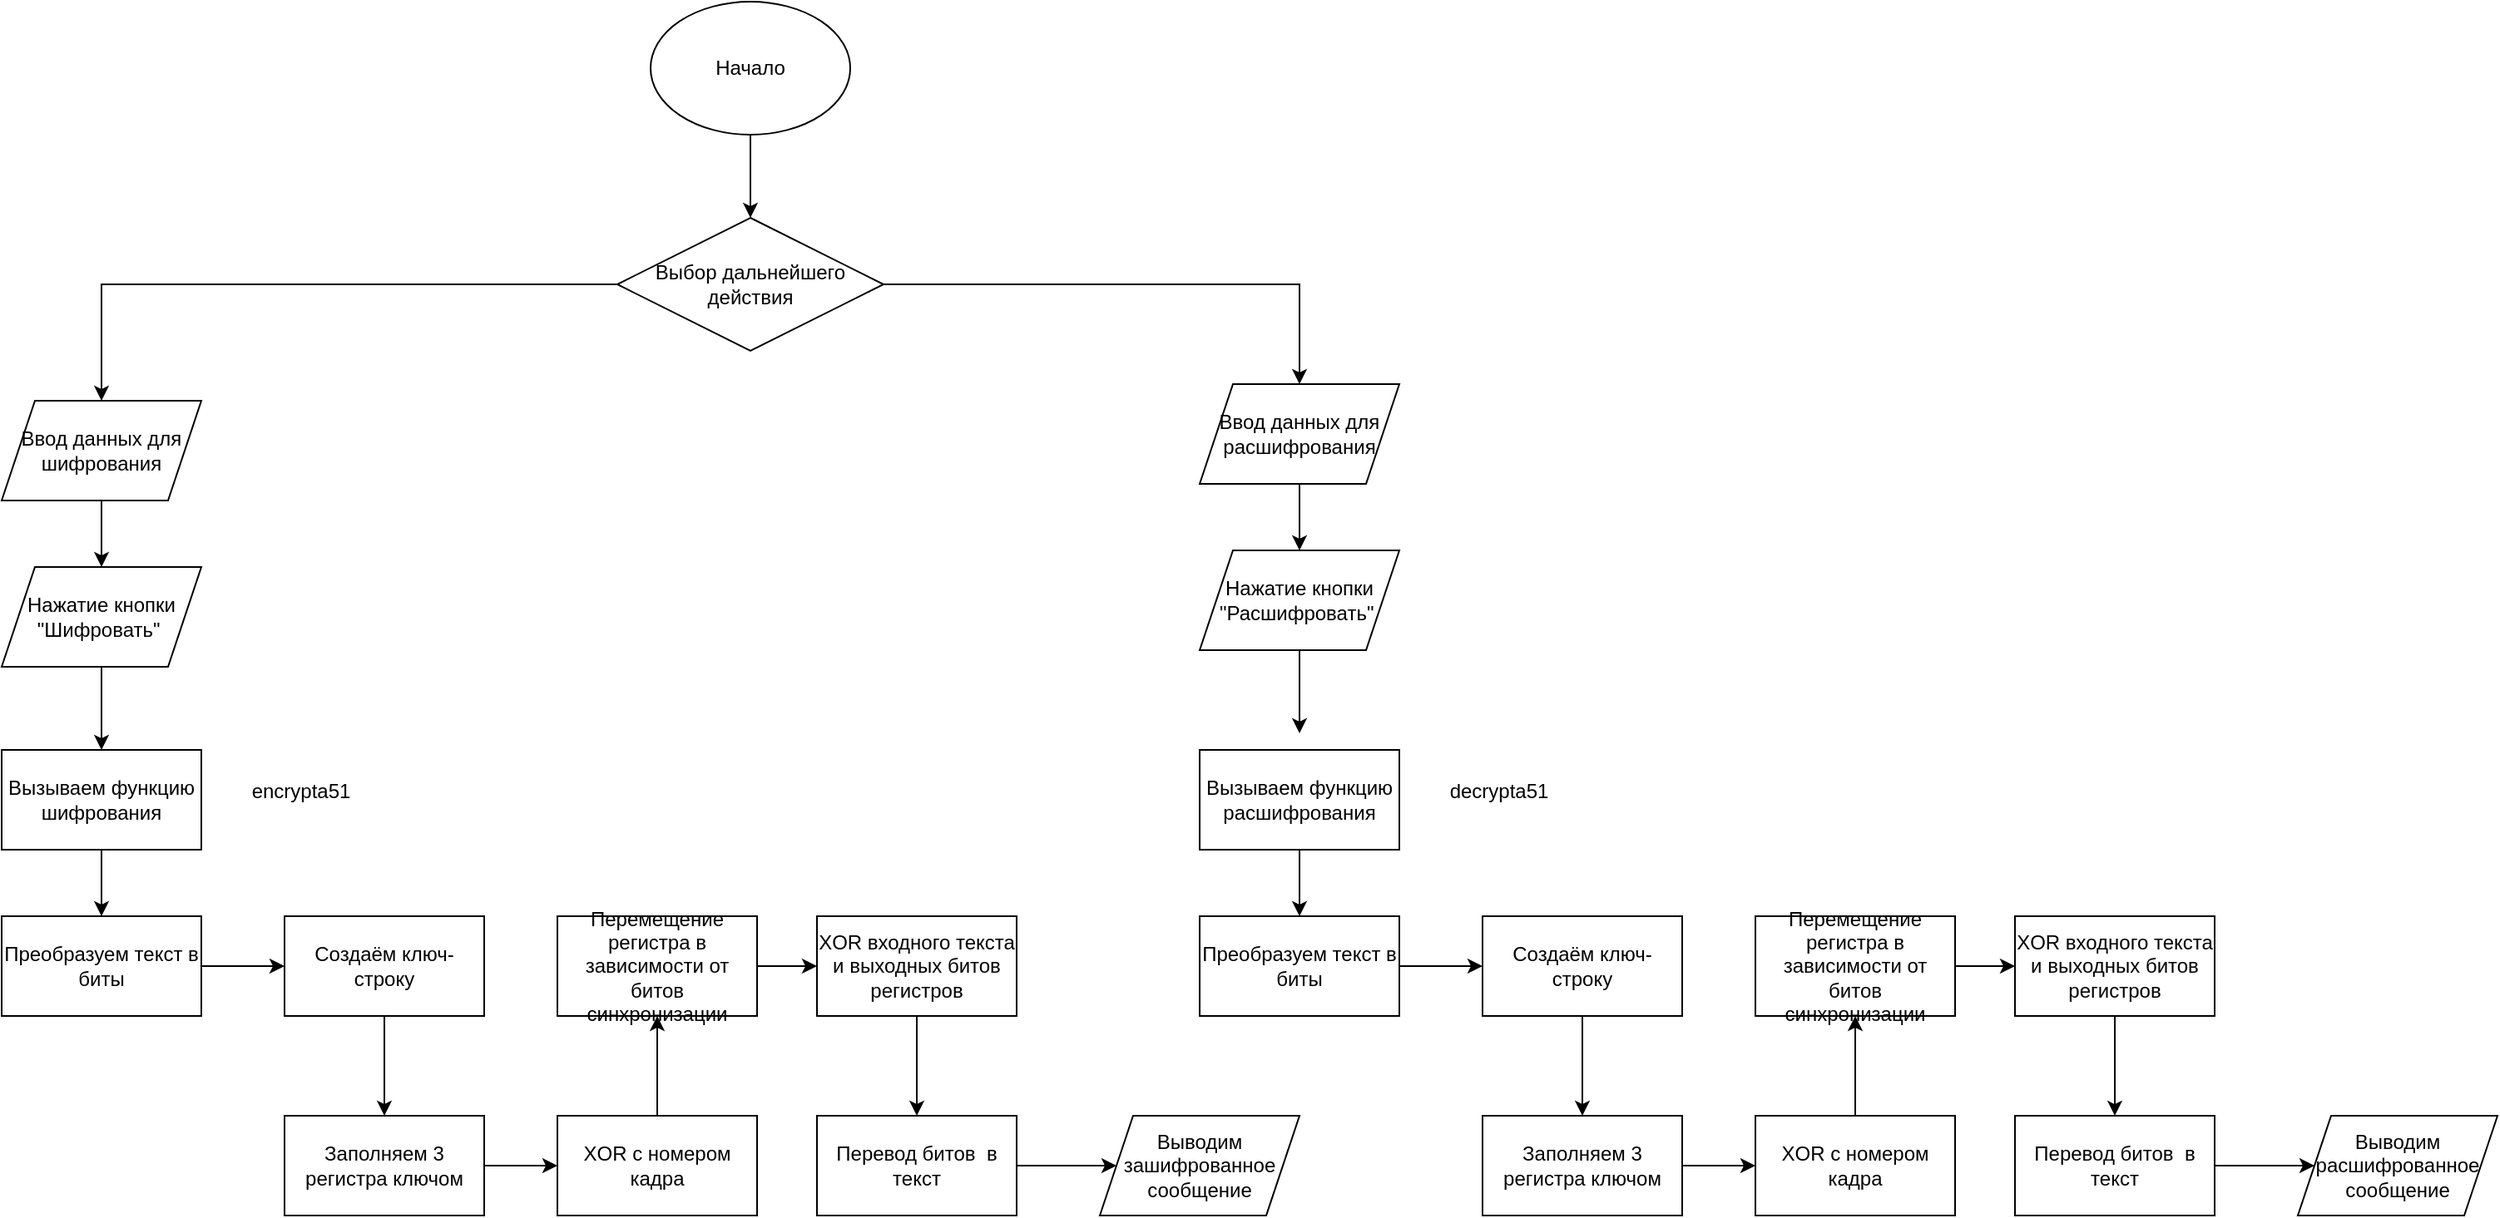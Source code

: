 <mxfile version="21.3.5" type="device">
  <diagram name="Страница 1" id="Bz_lrxthTzE5kPFzRARQ">
    <mxGraphModel dx="1509" dy="807" grid="1" gridSize="10" guides="1" tooltips="1" connect="1" arrows="1" fold="1" page="1" pageScale="1" pageWidth="827" pageHeight="1169" math="0" shadow="0">
      <root>
        <mxCell id="0" />
        <mxCell id="1" parent="0" />
        <mxCell id="dbUdUkjzLWqy8CMi3rsd-3" value="" style="edgeStyle=orthogonalEdgeStyle;rounded=0;orthogonalLoop=1;jettySize=auto;html=1;" parent="1" source="dbUdUkjzLWqy8CMi3rsd-1" target="dbUdUkjzLWqy8CMi3rsd-2" edge="1">
          <mxGeometry relative="1" as="geometry" />
        </mxCell>
        <mxCell id="dbUdUkjzLWqy8CMi3rsd-1" value="Начало" style="ellipse;whiteSpace=wrap;html=1;" parent="1" vertex="1">
          <mxGeometry x="410" y="360" width="120" height="80" as="geometry" />
        </mxCell>
        <mxCell id="dbUdUkjzLWqy8CMi3rsd-6" value="" style="edgeStyle=orthogonalEdgeStyle;rounded=0;orthogonalLoop=1;jettySize=auto;html=1;" parent="1" source="dbUdUkjzLWqy8CMi3rsd-2" target="dbUdUkjzLWqy8CMi3rsd-5" edge="1">
          <mxGeometry relative="1" as="geometry" />
        </mxCell>
        <mxCell id="dbUdUkjzLWqy8CMi3rsd-8" value="" style="edgeStyle=orthogonalEdgeStyle;rounded=0;orthogonalLoop=1;jettySize=auto;html=1;" parent="1" source="dbUdUkjzLWqy8CMi3rsd-2" target="dbUdUkjzLWqy8CMi3rsd-7" edge="1">
          <mxGeometry relative="1" as="geometry" />
        </mxCell>
        <mxCell id="dbUdUkjzLWqy8CMi3rsd-2" value="Выбор дальнейшего действия" style="rhombus;whiteSpace=wrap;html=1;" parent="1" vertex="1">
          <mxGeometry x="390" y="490" width="160" height="80" as="geometry" />
        </mxCell>
        <mxCell id="dbUdUkjzLWqy8CMi3rsd-10" value="" style="edgeStyle=orthogonalEdgeStyle;rounded=0;orthogonalLoop=1;jettySize=auto;html=1;" parent="1" source="dbUdUkjzLWqy8CMi3rsd-5" target="dbUdUkjzLWqy8CMi3rsd-9" edge="1">
          <mxGeometry relative="1" as="geometry" />
        </mxCell>
        <mxCell id="dbUdUkjzLWqy8CMi3rsd-5" value="Ввод данных для шифрования" style="shape=parallelogram;perimeter=parallelogramPerimeter;whiteSpace=wrap;html=1;fixedSize=1;" parent="1" vertex="1">
          <mxGeometry x="20" y="600" width="120" height="60" as="geometry" />
        </mxCell>
        <mxCell id="dbUdUkjzLWqy8CMi3rsd-12" value="" style="edgeStyle=orthogonalEdgeStyle;rounded=0;orthogonalLoop=1;jettySize=auto;html=1;" parent="1" source="dbUdUkjzLWqy8CMi3rsd-7" target="dbUdUkjzLWqy8CMi3rsd-11" edge="1">
          <mxGeometry relative="1" as="geometry" />
        </mxCell>
        <mxCell id="dbUdUkjzLWqy8CMi3rsd-7" value="Ввод данных для расшифрования" style="shape=parallelogram;perimeter=parallelogramPerimeter;whiteSpace=wrap;html=1;fixedSize=1;" parent="1" vertex="1">
          <mxGeometry x="740" y="590" width="120" height="60" as="geometry" />
        </mxCell>
        <mxCell id="dbUdUkjzLWqy8CMi3rsd-14" value="" style="edgeStyle=orthogonalEdgeStyle;rounded=0;orthogonalLoop=1;jettySize=auto;html=1;" parent="1" source="dbUdUkjzLWqy8CMi3rsd-9" target="dbUdUkjzLWqy8CMi3rsd-13" edge="1">
          <mxGeometry relative="1" as="geometry" />
        </mxCell>
        <mxCell id="dbUdUkjzLWqy8CMi3rsd-9" value="Нажатие кнопки &quot;Шифровать&quot;&amp;nbsp;" style="shape=parallelogram;perimeter=parallelogramPerimeter;whiteSpace=wrap;html=1;fixedSize=1;" parent="1" vertex="1">
          <mxGeometry x="20" y="700" width="120" height="60" as="geometry" />
        </mxCell>
        <mxCell id="dbUdUkjzLWqy8CMi3rsd-16" value="" style="edgeStyle=orthogonalEdgeStyle;rounded=0;orthogonalLoop=1;jettySize=auto;html=1;" parent="1" source="dbUdUkjzLWqy8CMi3rsd-11" edge="1">
          <mxGeometry relative="1" as="geometry">
            <mxPoint x="800" y="800" as="targetPoint" />
          </mxGeometry>
        </mxCell>
        <mxCell id="dbUdUkjzLWqy8CMi3rsd-11" value="Нажатие кнопки &quot;Расшифровать&quot;&amp;nbsp;" style="shape=parallelogram;perimeter=parallelogramPerimeter;whiteSpace=wrap;html=1;fixedSize=1;" parent="1" vertex="1">
          <mxGeometry x="740" y="690" width="120" height="60" as="geometry" />
        </mxCell>
        <mxCell id="dbUdUkjzLWqy8CMi3rsd-18" value="" style="edgeStyle=orthogonalEdgeStyle;rounded=0;orthogonalLoop=1;jettySize=auto;html=1;" parent="1" source="dbUdUkjzLWqy8CMi3rsd-13" target="dbUdUkjzLWqy8CMi3rsd-17" edge="1">
          <mxGeometry relative="1" as="geometry" />
        </mxCell>
        <mxCell id="dbUdUkjzLWqy8CMi3rsd-13" value="Вызываем функцию шифрования" style="rounded=0;whiteSpace=wrap;html=1;" parent="1" vertex="1">
          <mxGeometry x="20" y="810" width="120" height="60" as="geometry" />
        </mxCell>
        <mxCell id="mOjzHw-7NMvGwlH4HcV4-9" value="" style="edgeStyle=orthogonalEdgeStyle;rounded=0;orthogonalLoop=1;jettySize=auto;html=1;" edge="1" parent="1" source="dbUdUkjzLWqy8CMi3rsd-17" target="mOjzHw-7NMvGwlH4HcV4-2">
          <mxGeometry relative="1" as="geometry" />
        </mxCell>
        <mxCell id="dbUdUkjzLWqy8CMi3rsd-17" value="Преобразуем текст в биты" style="rounded=0;whiteSpace=wrap;html=1;" parent="1" vertex="1">
          <mxGeometry x="20" y="910" width="120" height="60" as="geometry" />
        </mxCell>
        <mxCell id="mOjzHw-7NMvGwlH4HcV4-1" value="encrypta51" style="text;html=1;align=center;verticalAlign=middle;whiteSpace=wrap;rounded=0;" vertex="1" parent="1">
          <mxGeometry x="170" y="820" width="60" height="30" as="geometry" />
        </mxCell>
        <mxCell id="mOjzHw-7NMvGwlH4HcV4-10" value="" style="edgeStyle=orthogonalEdgeStyle;rounded=0;orthogonalLoop=1;jettySize=auto;html=1;" edge="1" parent="1" source="mOjzHw-7NMvGwlH4HcV4-2" target="mOjzHw-7NMvGwlH4HcV4-3">
          <mxGeometry relative="1" as="geometry" />
        </mxCell>
        <mxCell id="mOjzHw-7NMvGwlH4HcV4-2" value="Создаём ключ-строку" style="rounded=0;whiteSpace=wrap;html=1;" vertex="1" parent="1">
          <mxGeometry x="190" y="910" width="120" height="60" as="geometry" />
        </mxCell>
        <mxCell id="mOjzHw-7NMvGwlH4HcV4-11" value="" style="edgeStyle=orthogonalEdgeStyle;rounded=0;orthogonalLoop=1;jettySize=auto;html=1;" edge="1" parent="1" source="mOjzHw-7NMvGwlH4HcV4-3" target="mOjzHw-7NMvGwlH4HcV4-4">
          <mxGeometry relative="1" as="geometry" />
        </mxCell>
        <mxCell id="mOjzHw-7NMvGwlH4HcV4-3" value="Заполняем 3 регистра ключом" style="rounded=0;whiteSpace=wrap;html=1;" vertex="1" parent="1">
          <mxGeometry x="190" y="1030" width="120" height="60" as="geometry" />
        </mxCell>
        <mxCell id="mOjzHw-7NMvGwlH4HcV4-12" value="" style="edgeStyle=orthogonalEdgeStyle;rounded=0;orthogonalLoop=1;jettySize=auto;html=1;" edge="1" parent="1" source="mOjzHw-7NMvGwlH4HcV4-4" target="mOjzHw-7NMvGwlH4HcV4-5">
          <mxGeometry relative="1" as="geometry" />
        </mxCell>
        <mxCell id="mOjzHw-7NMvGwlH4HcV4-4" value="XOR с номером кадра" style="rounded=0;whiteSpace=wrap;html=1;" vertex="1" parent="1">
          <mxGeometry x="354" y="1030" width="120" height="60" as="geometry" />
        </mxCell>
        <mxCell id="mOjzHw-7NMvGwlH4HcV4-13" value="" style="edgeStyle=orthogonalEdgeStyle;rounded=0;orthogonalLoop=1;jettySize=auto;html=1;" edge="1" parent="1" source="mOjzHw-7NMvGwlH4HcV4-5" target="mOjzHw-7NMvGwlH4HcV4-6">
          <mxGeometry relative="1" as="geometry" />
        </mxCell>
        <mxCell id="mOjzHw-7NMvGwlH4HcV4-5" value="Перемещение регистра в зависимости от битов синхронизации" style="rounded=0;whiteSpace=wrap;html=1;" vertex="1" parent="1">
          <mxGeometry x="354" y="910" width="120" height="60" as="geometry" />
        </mxCell>
        <mxCell id="mOjzHw-7NMvGwlH4HcV4-14" value="" style="edgeStyle=orthogonalEdgeStyle;rounded=0;orthogonalLoop=1;jettySize=auto;html=1;" edge="1" parent="1" source="mOjzHw-7NMvGwlH4HcV4-6" target="mOjzHw-7NMvGwlH4HcV4-7">
          <mxGeometry relative="1" as="geometry" />
        </mxCell>
        <mxCell id="mOjzHw-7NMvGwlH4HcV4-6" value="XOR входного текста и выходных битов регистров" style="rounded=0;whiteSpace=wrap;html=1;" vertex="1" parent="1">
          <mxGeometry x="510" y="910" width="120" height="60" as="geometry" />
        </mxCell>
        <mxCell id="mOjzHw-7NMvGwlH4HcV4-15" value="" style="edgeStyle=orthogonalEdgeStyle;rounded=0;orthogonalLoop=1;jettySize=auto;html=1;" edge="1" parent="1" source="mOjzHw-7NMvGwlH4HcV4-7" target="mOjzHw-7NMvGwlH4HcV4-8">
          <mxGeometry relative="1" as="geometry" />
        </mxCell>
        <mxCell id="mOjzHw-7NMvGwlH4HcV4-7" value="Перевод битов&amp;nbsp; в текст" style="rounded=0;whiteSpace=wrap;html=1;" vertex="1" parent="1">
          <mxGeometry x="510" y="1030" width="120" height="60" as="geometry" />
        </mxCell>
        <mxCell id="mOjzHw-7NMvGwlH4HcV4-8" value="Выводим зашифрованное сообщение" style="shape=parallelogram;perimeter=parallelogramPerimeter;whiteSpace=wrap;html=1;fixedSize=1;rounded=0;" vertex="1" parent="1">
          <mxGeometry x="680" y="1030" width="120" height="60" as="geometry" />
        </mxCell>
        <mxCell id="mOjzHw-7NMvGwlH4HcV4-16" value="" style="edgeStyle=orthogonalEdgeStyle;rounded=0;orthogonalLoop=1;jettySize=auto;html=1;" edge="1" parent="1" source="mOjzHw-7NMvGwlH4HcV4-17" target="mOjzHw-7NMvGwlH4HcV4-19">
          <mxGeometry relative="1" as="geometry" />
        </mxCell>
        <mxCell id="mOjzHw-7NMvGwlH4HcV4-17" value="Вызываем функцию расшифрования" style="rounded=0;whiteSpace=wrap;html=1;" vertex="1" parent="1">
          <mxGeometry x="740" y="810" width="120" height="60" as="geometry" />
        </mxCell>
        <mxCell id="mOjzHw-7NMvGwlH4HcV4-18" value="" style="edgeStyle=orthogonalEdgeStyle;rounded=0;orthogonalLoop=1;jettySize=auto;html=1;" edge="1" parent="1" source="mOjzHw-7NMvGwlH4HcV4-19" target="mOjzHw-7NMvGwlH4HcV4-22">
          <mxGeometry relative="1" as="geometry" />
        </mxCell>
        <mxCell id="mOjzHw-7NMvGwlH4HcV4-19" value="Преобразуем текст в биты" style="rounded=0;whiteSpace=wrap;html=1;" vertex="1" parent="1">
          <mxGeometry x="740" y="910" width="120" height="60" as="geometry" />
        </mxCell>
        <mxCell id="mOjzHw-7NMvGwlH4HcV4-20" value="decrypta51" style="text;html=1;align=center;verticalAlign=middle;whiteSpace=wrap;rounded=0;" vertex="1" parent="1">
          <mxGeometry x="890" y="820" width="60" height="30" as="geometry" />
        </mxCell>
        <mxCell id="mOjzHw-7NMvGwlH4HcV4-21" value="" style="edgeStyle=orthogonalEdgeStyle;rounded=0;orthogonalLoop=1;jettySize=auto;html=1;" edge="1" parent="1" source="mOjzHw-7NMvGwlH4HcV4-22" target="mOjzHw-7NMvGwlH4HcV4-24">
          <mxGeometry relative="1" as="geometry" />
        </mxCell>
        <mxCell id="mOjzHw-7NMvGwlH4HcV4-22" value="Создаём ключ-строку" style="rounded=0;whiteSpace=wrap;html=1;" vertex="1" parent="1">
          <mxGeometry x="910" y="910" width="120" height="60" as="geometry" />
        </mxCell>
        <mxCell id="mOjzHw-7NMvGwlH4HcV4-23" value="" style="edgeStyle=orthogonalEdgeStyle;rounded=0;orthogonalLoop=1;jettySize=auto;html=1;" edge="1" parent="1" source="mOjzHw-7NMvGwlH4HcV4-24" target="mOjzHw-7NMvGwlH4HcV4-26">
          <mxGeometry relative="1" as="geometry" />
        </mxCell>
        <mxCell id="mOjzHw-7NMvGwlH4HcV4-24" value="Заполняем 3 регистра ключом" style="rounded=0;whiteSpace=wrap;html=1;" vertex="1" parent="1">
          <mxGeometry x="910" y="1030" width="120" height="60" as="geometry" />
        </mxCell>
        <mxCell id="mOjzHw-7NMvGwlH4HcV4-25" value="" style="edgeStyle=orthogonalEdgeStyle;rounded=0;orthogonalLoop=1;jettySize=auto;html=1;" edge="1" parent="1" source="mOjzHw-7NMvGwlH4HcV4-26" target="mOjzHw-7NMvGwlH4HcV4-28">
          <mxGeometry relative="1" as="geometry" />
        </mxCell>
        <mxCell id="mOjzHw-7NMvGwlH4HcV4-26" value="XOR с номером кадра" style="rounded=0;whiteSpace=wrap;html=1;" vertex="1" parent="1">
          <mxGeometry x="1074" y="1030" width="120" height="60" as="geometry" />
        </mxCell>
        <mxCell id="mOjzHw-7NMvGwlH4HcV4-27" value="" style="edgeStyle=orthogonalEdgeStyle;rounded=0;orthogonalLoop=1;jettySize=auto;html=1;" edge="1" parent="1" source="mOjzHw-7NMvGwlH4HcV4-28" target="mOjzHw-7NMvGwlH4HcV4-30">
          <mxGeometry relative="1" as="geometry" />
        </mxCell>
        <mxCell id="mOjzHw-7NMvGwlH4HcV4-28" value="Перемещение регистра в зависимости от битов синхронизации" style="rounded=0;whiteSpace=wrap;html=1;" vertex="1" parent="1">
          <mxGeometry x="1074" y="910" width="120" height="60" as="geometry" />
        </mxCell>
        <mxCell id="mOjzHw-7NMvGwlH4HcV4-29" value="" style="edgeStyle=orthogonalEdgeStyle;rounded=0;orthogonalLoop=1;jettySize=auto;html=1;" edge="1" parent="1" source="mOjzHw-7NMvGwlH4HcV4-30" target="mOjzHw-7NMvGwlH4HcV4-32">
          <mxGeometry relative="1" as="geometry" />
        </mxCell>
        <mxCell id="mOjzHw-7NMvGwlH4HcV4-30" value="XOR входного текста и выходных битов регистров" style="rounded=0;whiteSpace=wrap;html=1;" vertex="1" parent="1">
          <mxGeometry x="1230" y="910" width="120" height="60" as="geometry" />
        </mxCell>
        <mxCell id="mOjzHw-7NMvGwlH4HcV4-31" value="" style="edgeStyle=orthogonalEdgeStyle;rounded=0;orthogonalLoop=1;jettySize=auto;html=1;" edge="1" parent="1" source="mOjzHw-7NMvGwlH4HcV4-32" target="mOjzHw-7NMvGwlH4HcV4-33">
          <mxGeometry relative="1" as="geometry" />
        </mxCell>
        <mxCell id="mOjzHw-7NMvGwlH4HcV4-32" value="Перевод битов&amp;nbsp; в текст" style="rounded=0;whiteSpace=wrap;html=1;" vertex="1" parent="1">
          <mxGeometry x="1230" y="1030" width="120" height="60" as="geometry" />
        </mxCell>
        <mxCell id="mOjzHw-7NMvGwlH4HcV4-33" value="Выводим расшифрованное сообщение" style="shape=parallelogram;perimeter=parallelogramPerimeter;whiteSpace=wrap;html=1;fixedSize=1;rounded=0;" vertex="1" parent="1">
          <mxGeometry x="1400" y="1030" width="120" height="60" as="geometry" />
        </mxCell>
      </root>
    </mxGraphModel>
  </diagram>
</mxfile>
